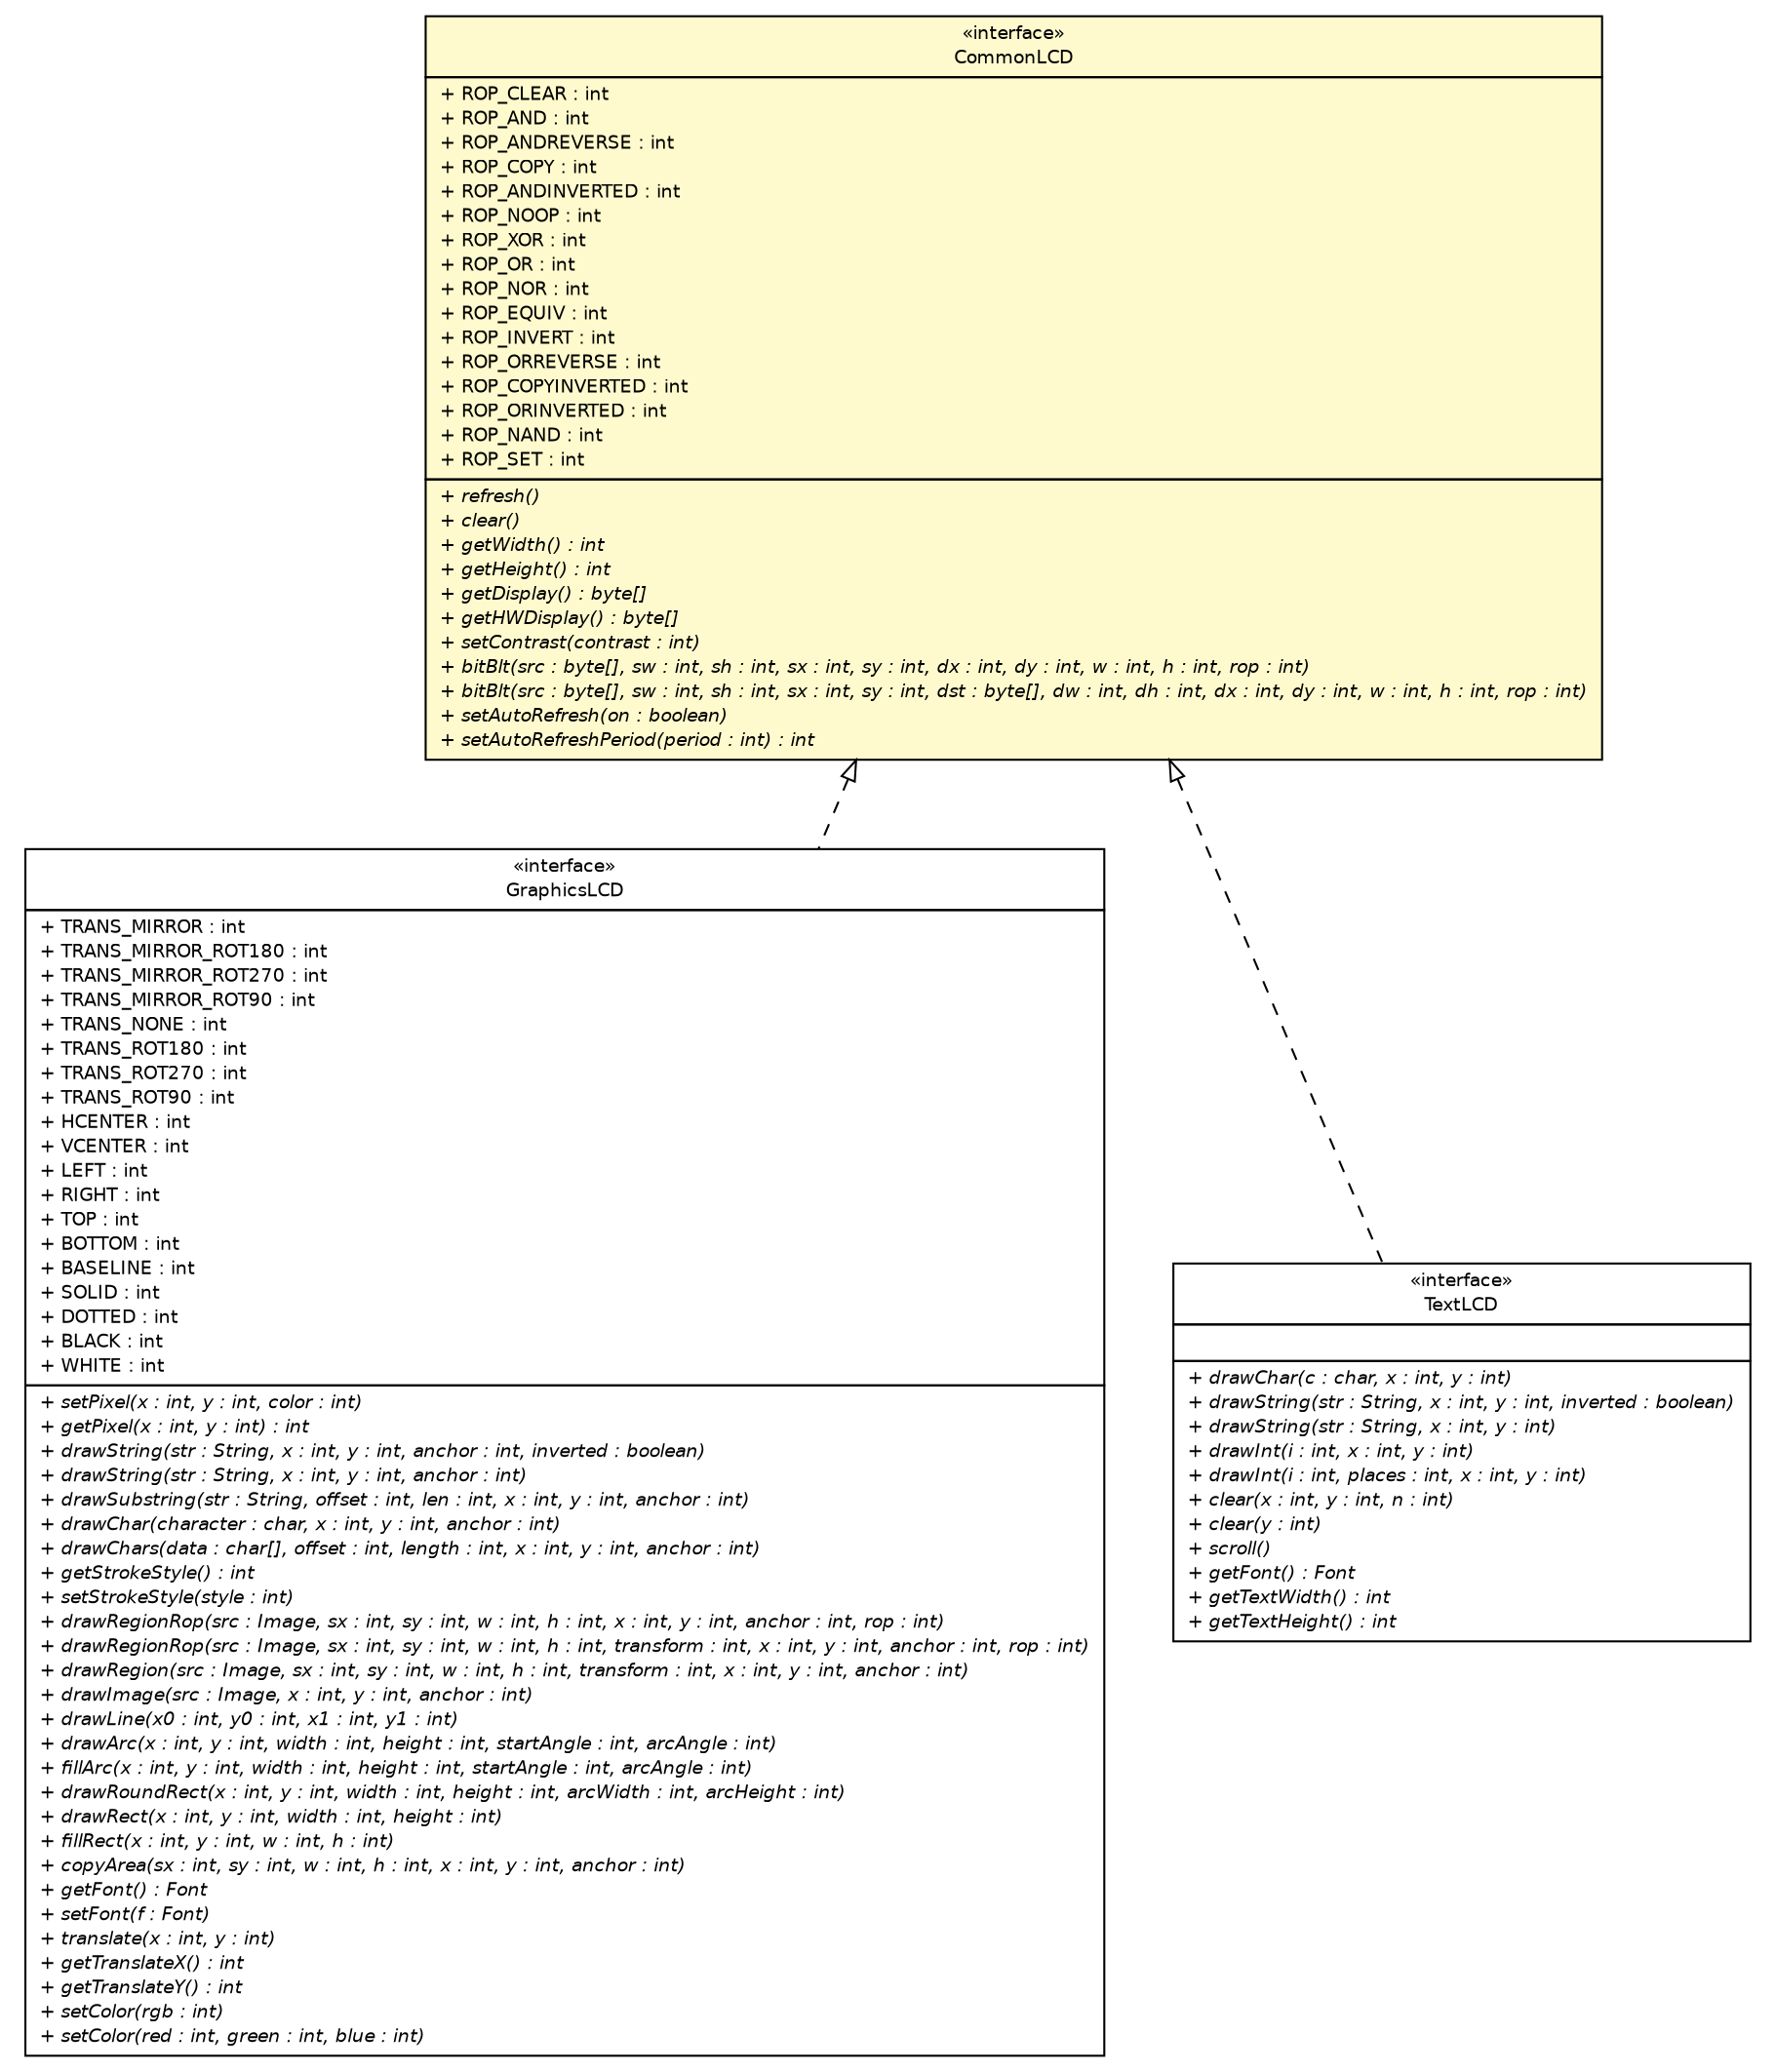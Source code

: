 #!/usr/local/bin/dot
#
# Class diagram 
# Generated by UMLGraph version R5_6-24-gf6e263 (http://www.umlgraph.org/)
#

digraph G {
	edge [fontname="Helvetica",fontsize=10,labelfontname="Helvetica",labelfontsize=10];
	node [fontname="Helvetica",fontsize=10,shape=plaintext];
	nodesep=0.25;
	ranksep=0.5;
	// lejos.hardware.lcd.CommonLCD
	c2713 [label=<<table title="lejos.hardware.lcd.CommonLCD" border="0" cellborder="1" cellspacing="0" cellpadding="2" port="p" bgcolor="lemonChiffon" href="./CommonLCD.html">
		<tr><td><table border="0" cellspacing="0" cellpadding="1">
<tr><td align="center" balign="center"> &#171;interface&#187; </td></tr>
<tr><td align="center" balign="center"> CommonLCD </td></tr>
		</table></td></tr>
		<tr><td><table border="0" cellspacing="0" cellpadding="1">
<tr><td align="left" balign="left"> + ROP_CLEAR : int </td></tr>
<tr><td align="left" balign="left"> + ROP_AND : int </td></tr>
<tr><td align="left" balign="left"> + ROP_ANDREVERSE : int </td></tr>
<tr><td align="left" balign="left"> + ROP_COPY : int </td></tr>
<tr><td align="left" balign="left"> + ROP_ANDINVERTED : int </td></tr>
<tr><td align="left" balign="left"> + ROP_NOOP : int </td></tr>
<tr><td align="left" balign="left"> + ROP_XOR : int </td></tr>
<tr><td align="left" balign="left"> + ROP_OR : int </td></tr>
<tr><td align="left" balign="left"> + ROP_NOR : int </td></tr>
<tr><td align="left" balign="left"> + ROP_EQUIV : int </td></tr>
<tr><td align="left" balign="left"> + ROP_INVERT : int </td></tr>
<tr><td align="left" balign="left"> + ROP_ORREVERSE : int </td></tr>
<tr><td align="left" balign="left"> + ROP_COPYINVERTED : int </td></tr>
<tr><td align="left" balign="left"> + ROP_ORINVERTED : int </td></tr>
<tr><td align="left" balign="left"> + ROP_NAND : int </td></tr>
<tr><td align="left" balign="left"> + ROP_SET : int </td></tr>
		</table></td></tr>
		<tr><td><table border="0" cellspacing="0" cellpadding="1">
<tr><td align="left" balign="left"><font face="Helvetica-Oblique" point-size="9.0"> + refresh() </font></td></tr>
<tr><td align="left" balign="left"><font face="Helvetica-Oblique" point-size="9.0"> + clear() </font></td></tr>
<tr><td align="left" balign="left"><font face="Helvetica-Oblique" point-size="9.0"> + getWidth() : int </font></td></tr>
<tr><td align="left" balign="left"><font face="Helvetica-Oblique" point-size="9.0"> + getHeight() : int </font></td></tr>
<tr><td align="left" balign="left"><font face="Helvetica-Oblique" point-size="9.0"> + getDisplay() : byte[] </font></td></tr>
<tr><td align="left" balign="left"><font face="Helvetica-Oblique" point-size="9.0"> + getHWDisplay() : byte[] </font></td></tr>
<tr><td align="left" balign="left"><font face="Helvetica-Oblique" point-size="9.0"> + setContrast(contrast : int) </font></td></tr>
<tr><td align="left" balign="left"><font face="Helvetica-Oblique" point-size="9.0"> + bitBlt(src : byte[], sw : int, sh : int, sx : int, sy : int, dx : int, dy : int, w : int, h : int, rop : int) </font></td></tr>
<tr><td align="left" balign="left"><font face="Helvetica-Oblique" point-size="9.0"> + bitBlt(src : byte[], sw : int, sh : int, sx : int, sy : int, dst : byte[], dw : int, dh : int, dx : int, dy : int, w : int, h : int, rop : int) </font></td></tr>
<tr><td align="left" balign="left"><font face="Helvetica-Oblique" point-size="9.0"> + setAutoRefresh(on : boolean) </font></td></tr>
<tr><td align="left" balign="left"><font face="Helvetica-Oblique" point-size="9.0"> + setAutoRefreshPeriod(period : int) : int </font></td></tr>
		</table></td></tr>
		</table>>, URL="./CommonLCD.html", fontname="Helvetica", fontcolor="black", fontsize=9.0];
	// lejos.hardware.lcd.GraphicsLCD
	c2714 [label=<<table title="lejos.hardware.lcd.GraphicsLCD" border="0" cellborder="1" cellspacing="0" cellpadding="2" port="p" href="./GraphicsLCD.html">
		<tr><td><table border="0" cellspacing="0" cellpadding="1">
<tr><td align="center" balign="center"> &#171;interface&#187; </td></tr>
<tr><td align="center" balign="center"> GraphicsLCD </td></tr>
		</table></td></tr>
		<tr><td><table border="0" cellspacing="0" cellpadding="1">
<tr><td align="left" balign="left"> + TRANS_MIRROR : int </td></tr>
<tr><td align="left" balign="left"> + TRANS_MIRROR_ROT180 : int </td></tr>
<tr><td align="left" balign="left"> + TRANS_MIRROR_ROT270 : int </td></tr>
<tr><td align="left" balign="left"> + TRANS_MIRROR_ROT90 : int </td></tr>
<tr><td align="left" balign="left"> + TRANS_NONE : int </td></tr>
<tr><td align="left" balign="left"> + TRANS_ROT180 : int </td></tr>
<tr><td align="left" balign="left"> + TRANS_ROT270 : int </td></tr>
<tr><td align="left" balign="left"> + TRANS_ROT90 : int </td></tr>
<tr><td align="left" balign="left"> + HCENTER : int </td></tr>
<tr><td align="left" balign="left"> + VCENTER : int </td></tr>
<tr><td align="left" balign="left"> + LEFT : int </td></tr>
<tr><td align="left" balign="left"> + RIGHT : int </td></tr>
<tr><td align="left" balign="left"> + TOP : int </td></tr>
<tr><td align="left" balign="left"> + BOTTOM : int </td></tr>
<tr><td align="left" balign="left"> + BASELINE : int </td></tr>
<tr><td align="left" balign="left"> + SOLID : int </td></tr>
<tr><td align="left" balign="left"> + DOTTED : int </td></tr>
<tr><td align="left" balign="left"> + BLACK : int </td></tr>
<tr><td align="left" balign="left"> + WHITE : int </td></tr>
		</table></td></tr>
		<tr><td><table border="0" cellspacing="0" cellpadding="1">
<tr><td align="left" balign="left"><font face="Helvetica-Oblique" point-size="9.0"> + setPixel(x : int, y : int, color : int) </font></td></tr>
<tr><td align="left" balign="left"><font face="Helvetica-Oblique" point-size="9.0"> + getPixel(x : int, y : int) : int </font></td></tr>
<tr><td align="left" balign="left"><font face="Helvetica-Oblique" point-size="9.0"> + drawString(str : String, x : int, y : int, anchor : int, inverted : boolean) </font></td></tr>
<tr><td align="left" balign="left"><font face="Helvetica-Oblique" point-size="9.0"> + drawString(str : String, x : int, y : int, anchor : int) </font></td></tr>
<tr><td align="left" balign="left"><font face="Helvetica-Oblique" point-size="9.0"> + drawSubstring(str : String, offset : int, len : int, x : int, y : int, anchor : int) </font></td></tr>
<tr><td align="left" balign="left"><font face="Helvetica-Oblique" point-size="9.0"> + drawChar(character : char, x : int, y : int, anchor : int) </font></td></tr>
<tr><td align="left" balign="left"><font face="Helvetica-Oblique" point-size="9.0"> + drawChars(data : char[], offset : int, length : int, x : int, y : int, anchor : int) </font></td></tr>
<tr><td align="left" balign="left"><font face="Helvetica-Oblique" point-size="9.0"> + getStrokeStyle() : int </font></td></tr>
<tr><td align="left" balign="left"><font face="Helvetica-Oblique" point-size="9.0"> + setStrokeStyle(style : int) </font></td></tr>
<tr><td align="left" balign="left"><font face="Helvetica-Oblique" point-size="9.0"> + drawRegionRop(src : Image, sx : int, sy : int, w : int, h : int, x : int, y : int, anchor : int, rop : int) </font></td></tr>
<tr><td align="left" balign="left"><font face="Helvetica-Oblique" point-size="9.0"> + drawRegionRop(src : Image, sx : int, sy : int, w : int, h : int, transform : int, x : int, y : int, anchor : int, rop : int) </font></td></tr>
<tr><td align="left" balign="left"><font face="Helvetica-Oblique" point-size="9.0"> + drawRegion(src : Image, sx : int, sy : int, w : int, h : int, transform : int, x : int, y : int, anchor : int) </font></td></tr>
<tr><td align="left" balign="left"><font face="Helvetica-Oblique" point-size="9.0"> + drawImage(src : Image, x : int, y : int, anchor : int) </font></td></tr>
<tr><td align="left" balign="left"><font face="Helvetica-Oblique" point-size="9.0"> + drawLine(x0 : int, y0 : int, x1 : int, y1 : int) </font></td></tr>
<tr><td align="left" balign="left"><font face="Helvetica-Oblique" point-size="9.0"> + drawArc(x : int, y : int, width : int, height : int, startAngle : int, arcAngle : int) </font></td></tr>
<tr><td align="left" balign="left"><font face="Helvetica-Oblique" point-size="9.0"> + fillArc(x : int, y : int, width : int, height : int, startAngle : int, arcAngle : int) </font></td></tr>
<tr><td align="left" balign="left"><font face="Helvetica-Oblique" point-size="9.0"> + drawRoundRect(x : int, y : int, width : int, height : int, arcWidth : int, arcHeight : int) </font></td></tr>
<tr><td align="left" balign="left"><font face="Helvetica-Oblique" point-size="9.0"> + drawRect(x : int, y : int, width : int, height : int) </font></td></tr>
<tr><td align="left" balign="left"><font face="Helvetica-Oblique" point-size="9.0"> + fillRect(x : int, y : int, w : int, h : int) </font></td></tr>
<tr><td align="left" balign="left"><font face="Helvetica-Oblique" point-size="9.0"> + copyArea(sx : int, sy : int, w : int, h : int, x : int, y : int, anchor : int) </font></td></tr>
<tr><td align="left" balign="left"><font face="Helvetica-Oblique" point-size="9.0"> + getFont() : Font </font></td></tr>
<tr><td align="left" balign="left"><font face="Helvetica-Oblique" point-size="9.0"> + setFont(f : Font) </font></td></tr>
<tr><td align="left" balign="left"><font face="Helvetica-Oblique" point-size="9.0"> + translate(x : int, y : int) </font></td></tr>
<tr><td align="left" balign="left"><font face="Helvetica-Oblique" point-size="9.0"> + getTranslateX() : int </font></td></tr>
<tr><td align="left" balign="left"><font face="Helvetica-Oblique" point-size="9.0"> + getTranslateY() : int </font></td></tr>
<tr><td align="left" balign="left"><font face="Helvetica-Oblique" point-size="9.0"> + setColor(rgb : int) </font></td></tr>
<tr><td align="left" balign="left"><font face="Helvetica-Oblique" point-size="9.0"> + setColor(red : int, green : int, blue : int) </font></td></tr>
		</table></td></tr>
		</table>>, URL="./GraphicsLCD.html", fontname="Helvetica", fontcolor="black", fontsize=9.0];
	// lejos.hardware.lcd.TextLCD
	c2715 [label=<<table title="lejos.hardware.lcd.TextLCD" border="0" cellborder="1" cellspacing="0" cellpadding="2" port="p" href="./TextLCD.html">
		<tr><td><table border="0" cellspacing="0" cellpadding="1">
<tr><td align="center" balign="center"> &#171;interface&#187; </td></tr>
<tr><td align="center" balign="center"> TextLCD </td></tr>
		</table></td></tr>
		<tr><td><table border="0" cellspacing="0" cellpadding="1">
<tr><td align="left" balign="left">  </td></tr>
		</table></td></tr>
		<tr><td><table border="0" cellspacing="0" cellpadding="1">
<tr><td align="left" balign="left"><font face="Helvetica-Oblique" point-size="9.0"> + drawChar(c : char, x : int, y : int) </font></td></tr>
<tr><td align="left" balign="left"><font face="Helvetica-Oblique" point-size="9.0"> + drawString(str : String, x : int, y : int, inverted : boolean) </font></td></tr>
<tr><td align="left" balign="left"><font face="Helvetica-Oblique" point-size="9.0"> + drawString(str : String, x : int, y : int) </font></td></tr>
<tr><td align="left" balign="left"><font face="Helvetica-Oblique" point-size="9.0"> + drawInt(i : int, x : int, y : int) </font></td></tr>
<tr><td align="left" balign="left"><font face="Helvetica-Oblique" point-size="9.0"> + drawInt(i : int, places : int, x : int, y : int) </font></td></tr>
<tr><td align="left" balign="left"><font face="Helvetica-Oblique" point-size="9.0"> + clear(x : int, y : int, n : int) </font></td></tr>
<tr><td align="left" balign="left"><font face="Helvetica-Oblique" point-size="9.0"> + clear(y : int) </font></td></tr>
<tr><td align="left" balign="left"><font face="Helvetica-Oblique" point-size="9.0"> + scroll() </font></td></tr>
<tr><td align="left" balign="left"><font face="Helvetica-Oblique" point-size="9.0"> + getFont() : Font </font></td></tr>
<tr><td align="left" balign="left"><font face="Helvetica-Oblique" point-size="9.0"> + getTextWidth() : int </font></td></tr>
<tr><td align="left" balign="left"><font face="Helvetica-Oblique" point-size="9.0"> + getTextHeight() : int </font></td></tr>
		</table></td></tr>
		</table>>, URL="./TextLCD.html", fontname="Helvetica", fontcolor="black", fontsize=9.0];
	//lejos.hardware.lcd.GraphicsLCD implements lejos.hardware.lcd.CommonLCD
	c2713:p -> c2714:p [dir=back,arrowtail=empty,style=dashed];
	//lejos.hardware.lcd.TextLCD implements lejos.hardware.lcd.CommonLCD
	c2713:p -> c2715:p [dir=back,arrowtail=empty,style=dashed];
}

